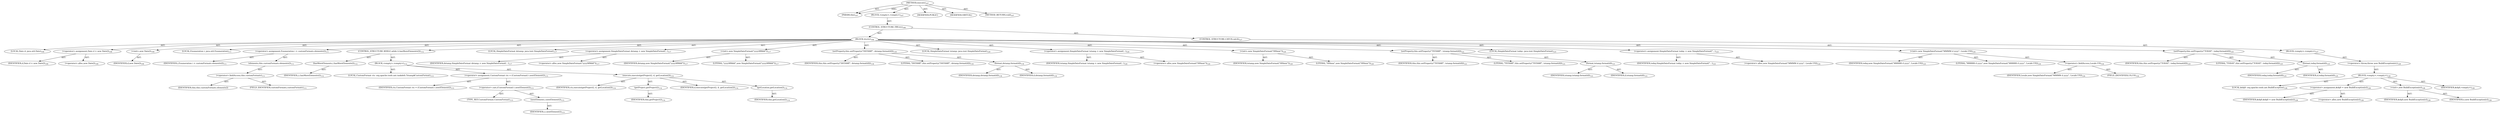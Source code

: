 digraph "execute" {  
"111669149697" [label = <(METHOD,execute)<SUB>107</SUB>> ]
"115964116993" [label = <(PARAM,this)<SUB>107</SUB>> ]
"25769803778" [label = <(BLOCK,&lt;empty&gt;,&lt;empty&gt;)<SUB>107</SUB>> ]
"47244640257" [label = <(CONTROL_STRUCTURE,TRY,try)<SUB>108</SUB>> ]
"25769803779" [label = <(BLOCK,try,try)<SUB>108</SUB>> ]
"94489280512" [label = <(LOCAL,Date d: java.util.Date)<SUB>109</SUB>> ]
"30064771079" [label = <(&lt;operator&gt;.assignment,Date d = new Date())<SUB>109</SUB>> ]
"68719476756" [label = <(IDENTIFIER,d,Date d = new Date())<SUB>109</SUB>> ]
"30064771080" [label = <(&lt;operator&gt;.alloc,new Date())<SUB>109</SUB>> ]
"30064771081" [label = <(&lt;init&gt;,new Date())<SUB>109</SUB>> ]
"68719476757" [label = <(IDENTIFIER,d,new Date())<SUB>109</SUB>> ]
"94489280513" [label = <(LOCAL,Enumeration i: java.util.Enumeration)<SUB>111</SUB>> ]
"30064771082" [label = <(&lt;operator&gt;.assignment,Enumeration i = customFormats.elements())<SUB>111</SUB>> ]
"68719476758" [label = <(IDENTIFIER,i,Enumeration i = customFormats.elements())<SUB>111</SUB>> ]
"30064771083" [label = <(elements,this.customFormats.elements())<SUB>111</SUB>> ]
"30064771084" [label = <(&lt;operator&gt;.fieldAccess,this.customFormats)<SUB>111</SUB>> ]
"68719476759" [label = <(IDENTIFIER,this,this.customFormats.elements())> ]
"55834574851" [label = <(FIELD_IDENTIFIER,customFormats,customFormats)<SUB>111</SUB>> ]
"47244640258" [label = <(CONTROL_STRUCTURE,WHILE,while (i.hasMoreElements()))<SUB>112</SUB>> ]
"30064771085" [label = <(hasMoreElements,i.hasMoreElements())<SUB>112</SUB>> ]
"68719476760" [label = <(IDENTIFIER,i,i.hasMoreElements())<SUB>112</SUB>> ]
"25769803780" [label = <(BLOCK,&lt;empty&gt;,&lt;empty&gt;)<SUB>112</SUB>> ]
"94489280514" [label = <(LOCAL,CustomFormat cts: org.apache.tools.ant.taskdefs.Tstamp$CustomFormat)<SUB>113</SUB>> ]
"30064771086" [label = <(&lt;operator&gt;.assignment,CustomFormat cts = (CustomFormat) i.nextElement())<SUB>113</SUB>> ]
"68719476761" [label = <(IDENTIFIER,cts,CustomFormat cts = (CustomFormat) i.nextElement())<SUB>113</SUB>> ]
"30064771087" [label = <(&lt;operator&gt;.cast,(CustomFormat) i.nextElement())<SUB>113</SUB>> ]
"180388626432" [label = <(TYPE_REF,CustomFormat,CustomFormat)<SUB>113</SUB>> ]
"30064771088" [label = <(nextElement,i.nextElement())<SUB>113</SUB>> ]
"68719476762" [label = <(IDENTIFIER,i,i.nextElement())<SUB>113</SUB>> ]
"30064771089" [label = <(execute,execute(getProject(), d, getLocation()))<SUB>114</SUB>> ]
"68719476763" [label = <(IDENTIFIER,cts,execute(getProject(), d, getLocation()))<SUB>114</SUB>> ]
"30064771090" [label = <(getProject,getProject())<SUB>114</SUB>> ]
"68719476739" [label = <(IDENTIFIER,this,getProject())<SUB>114</SUB>> ]
"68719476764" [label = <(IDENTIFIER,d,execute(getProject(), d, getLocation()))<SUB>114</SUB>> ]
"30064771091" [label = <(getLocation,getLocation())<SUB>114</SUB>> ]
"68719476740" [label = <(IDENTIFIER,this,getLocation())<SUB>114</SUB>> ]
"94489280515" [label = <(LOCAL,SimpleDateFormat dstamp: java.text.SimpleDateFormat)<SUB>117</SUB>> ]
"30064771092" [label = <(&lt;operator&gt;.assignment,SimpleDateFormat dstamp = new SimpleDateFormat(...)<SUB>117</SUB>> ]
"68719476765" [label = <(IDENTIFIER,dstamp,SimpleDateFormat dstamp = new SimpleDateFormat(...)<SUB>117</SUB>> ]
"30064771093" [label = <(&lt;operator&gt;.alloc,new SimpleDateFormat(&quot;yyyyMMdd&quot;))<SUB>117</SUB>> ]
"30064771094" [label = <(&lt;init&gt;,new SimpleDateFormat(&quot;yyyyMMdd&quot;))<SUB>117</SUB>> ]
"68719476766" [label = <(IDENTIFIER,dstamp,new SimpleDateFormat(&quot;yyyyMMdd&quot;))<SUB>117</SUB>> ]
"90194313218" [label = <(LITERAL,&quot;yyyyMMdd&quot;,new SimpleDateFormat(&quot;yyyyMMdd&quot;))<SUB>117</SUB>> ]
"30064771095" [label = <(setProperty,this.setProperty(&quot;DSTAMP&quot;, dstamp.format(d)))<SUB>118</SUB>> ]
"68719476741" [label = <(IDENTIFIER,this,this.setProperty(&quot;DSTAMP&quot;, dstamp.format(d)))<SUB>118</SUB>> ]
"90194313219" [label = <(LITERAL,&quot;DSTAMP&quot;,this.setProperty(&quot;DSTAMP&quot;, dstamp.format(d)))<SUB>118</SUB>> ]
"30064771096" [label = <(format,dstamp.format(d))<SUB>118</SUB>> ]
"68719476767" [label = <(IDENTIFIER,dstamp,dstamp.format(d))<SUB>118</SUB>> ]
"68719476768" [label = <(IDENTIFIER,d,dstamp.format(d))<SUB>118</SUB>> ]
"94489280516" [label = <(LOCAL,SimpleDateFormat tstamp: java.text.SimpleDateFormat)<SUB>120</SUB>> ]
"30064771097" [label = <(&lt;operator&gt;.assignment,SimpleDateFormat tstamp = new SimpleDateFormat(...)<SUB>120</SUB>> ]
"68719476769" [label = <(IDENTIFIER,tstamp,SimpleDateFormat tstamp = new SimpleDateFormat(...)<SUB>120</SUB>> ]
"30064771098" [label = <(&lt;operator&gt;.alloc,new SimpleDateFormat(&quot;HHmm&quot;))<SUB>120</SUB>> ]
"30064771099" [label = <(&lt;init&gt;,new SimpleDateFormat(&quot;HHmm&quot;))<SUB>120</SUB>> ]
"68719476770" [label = <(IDENTIFIER,tstamp,new SimpleDateFormat(&quot;HHmm&quot;))<SUB>120</SUB>> ]
"90194313220" [label = <(LITERAL,&quot;HHmm&quot;,new SimpleDateFormat(&quot;HHmm&quot;))<SUB>120</SUB>> ]
"30064771100" [label = <(setProperty,this.setProperty(&quot;TSTAMP&quot;, tstamp.format(d)))<SUB>121</SUB>> ]
"68719476742" [label = <(IDENTIFIER,this,this.setProperty(&quot;TSTAMP&quot;, tstamp.format(d)))<SUB>121</SUB>> ]
"90194313221" [label = <(LITERAL,&quot;TSTAMP&quot;,this.setProperty(&quot;TSTAMP&quot;, tstamp.format(d)))<SUB>121</SUB>> ]
"30064771101" [label = <(format,tstamp.format(d))<SUB>121</SUB>> ]
"68719476771" [label = <(IDENTIFIER,tstamp,tstamp.format(d))<SUB>121</SUB>> ]
"68719476772" [label = <(IDENTIFIER,d,tstamp.format(d))<SUB>121</SUB>> ]
"94489280517" [label = <(LOCAL,SimpleDateFormat today: java.text.SimpleDateFormat)<SUB>123</SUB>> ]
"30064771102" [label = <(&lt;operator&gt;.assignment,SimpleDateFormat today = new SimpleDateFormat(&quot;...)<SUB>123</SUB>> ]
"68719476773" [label = <(IDENTIFIER,today,SimpleDateFormat today = new SimpleDateFormat(&quot;...)<SUB>123</SUB>> ]
"30064771103" [label = <(&lt;operator&gt;.alloc,new SimpleDateFormat(&quot;MMMM d yyyy&quot;, Locale.US))<SUB>124</SUB>> ]
"30064771104" [label = <(&lt;init&gt;,new SimpleDateFormat(&quot;MMMM d yyyy&quot;, Locale.US))<SUB>124</SUB>> ]
"68719476774" [label = <(IDENTIFIER,today,new SimpleDateFormat(&quot;MMMM d yyyy&quot;, Locale.US))<SUB>123</SUB>> ]
"90194313222" [label = <(LITERAL,&quot;MMMM d yyyy&quot;,new SimpleDateFormat(&quot;MMMM d yyyy&quot;, Locale.US))<SUB>124</SUB>> ]
"30064771105" [label = <(&lt;operator&gt;.fieldAccess,Locale.US)<SUB>124</SUB>> ]
"68719476775" [label = <(IDENTIFIER,Locale,new SimpleDateFormat(&quot;MMMM d yyyy&quot;, Locale.US))<SUB>124</SUB>> ]
"55834574852" [label = <(FIELD_IDENTIFIER,US,US)<SUB>124</SUB>> ]
"30064771106" [label = <(setProperty,this.setProperty(&quot;TODAY&quot;, today.format(d)))<SUB>125</SUB>> ]
"68719476743" [label = <(IDENTIFIER,this,this.setProperty(&quot;TODAY&quot;, today.format(d)))<SUB>125</SUB>> ]
"90194313223" [label = <(LITERAL,&quot;TODAY&quot;,this.setProperty(&quot;TODAY&quot;, today.format(d)))<SUB>125</SUB>> ]
"30064771107" [label = <(format,today.format(d))<SUB>125</SUB>> ]
"68719476776" [label = <(IDENTIFIER,today,today.format(d))<SUB>125</SUB>> ]
"68719476777" [label = <(IDENTIFIER,d,today.format(d))<SUB>125</SUB>> ]
"47244640259" [label = <(CONTROL_STRUCTURE,CATCH,catch)<SUB>127</SUB>> ]
"25769803781" [label = <(BLOCK,&lt;empty&gt;,&lt;empty&gt;)<SUB>127</SUB>> ]
"30064771108" [label = <(&lt;operator&gt;.throw,throw new BuildException(e);)<SUB>128</SUB>> ]
"25769803782" [label = <(BLOCK,&lt;empty&gt;,&lt;empty&gt;)<SUB>128</SUB>> ]
"94489280518" [label = <(LOCAL,$obj0: org.apache.tools.ant.BuildException)<SUB>128</SUB>> ]
"30064771109" [label = <(&lt;operator&gt;.assignment,$obj0 = new BuildException(e))<SUB>128</SUB>> ]
"68719476778" [label = <(IDENTIFIER,$obj0,$obj0 = new BuildException(e))<SUB>128</SUB>> ]
"30064771110" [label = <(&lt;operator&gt;.alloc,new BuildException(e))<SUB>128</SUB>> ]
"30064771111" [label = <(&lt;init&gt;,new BuildException(e))<SUB>128</SUB>> ]
"68719476779" [label = <(IDENTIFIER,$obj0,new BuildException(e))<SUB>128</SUB>> ]
"68719476780" [label = <(IDENTIFIER,e,new BuildException(e))<SUB>128</SUB>> ]
"68719476781" [label = <(IDENTIFIER,$obj0,&lt;empty&gt;)<SUB>128</SUB>> ]
"133143986180" [label = <(MODIFIER,PUBLIC)> ]
"133143986181" [label = <(MODIFIER,VIRTUAL)> ]
"128849018881" [label = <(METHOD_RETURN,void)<SUB>107</SUB>> ]
  "111669149697" -> "115964116993"  [ label = "AST: "] 
  "111669149697" -> "25769803778"  [ label = "AST: "] 
  "111669149697" -> "133143986180"  [ label = "AST: "] 
  "111669149697" -> "133143986181"  [ label = "AST: "] 
  "111669149697" -> "128849018881"  [ label = "AST: "] 
  "25769803778" -> "47244640257"  [ label = "AST: "] 
  "47244640257" -> "25769803779"  [ label = "AST: "] 
  "47244640257" -> "47244640259"  [ label = "AST: "] 
  "25769803779" -> "94489280512"  [ label = "AST: "] 
  "25769803779" -> "30064771079"  [ label = "AST: "] 
  "25769803779" -> "30064771081"  [ label = "AST: "] 
  "25769803779" -> "94489280513"  [ label = "AST: "] 
  "25769803779" -> "30064771082"  [ label = "AST: "] 
  "25769803779" -> "47244640258"  [ label = "AST: "] 
  "25769803779" -> "94489280515"  [ label = "AST: "] 
  "25769803779" -> "30064771092"  [ label = "AST: "] 
  "25769803779" -> "30064771094"  [ label = "AST: "] 
  "25769803779" -> "30064771095"  [ label = "AST: "] 
  "25769803779" -> "94489280516"  [ label = "AST: "] 
  "25769803779" -> "30064771097"  [ label = "AST: "] 
  "25769803779" -> "30064771099"  [ label = "AST: "] 
  "25769803779" -> "30064771100"  [ label = "AST: "] 
  "25769803779" -> "94489280517"  [ label = "AST: "] 
  "25769803779" -> "30064771102"  [ label = "AST: "] 
  "25769803779" -> "30064771104"  [ label = "AST: "] 
  "25769803779" -> "30064771106"  [ label = "AST: "] 
  "30064771079" -> "68719476756"  [ label = "AST: "] 
  "30064771079" -> "30064771080"  [ label = "AST: "] 
  "30064771081" -> "68719476757"  [ label = "AST: "] 
  "30064771082" -> "68719476758"  [ label = "AST: "] 
  "30064771082" -> "30064771083"  [ label = "AST: "] 
  "30064771083" -> "30064771084"  [ label = "AST: "] 
  "30064771084" -> "68719476759"  [ label = "AST: "] 
  "30064771084" -> "55834574851"  [ label = "AST: "] 
  "47244640258" -> "30064771085"  [ label = "AST: "] 
  "47244640258" -> "25769803780"  [ label = "AST: "] 
  "30064771085" -> "68719476760"  [ label = "AST: "] 
  "25769803780" -> "94489280514"  [ label = "AST: "] 
  "25769803780" -> "30064771086"  [ label = "AST: "] 
  "25769803780" -> "30064771089"  [ label = "AST: "] 
  "30064771086" -> "68719476761"  [ label = "AST: "] 
  "30064771086" -> "30064771087"  [ label = "AST: "] 
  "30064771087" -> "180388626432"  [ label = "AST: "] 
  "30064771087" -> "30064771088"  [ label = "AST: "] 
  "30064771088" -> "68719476762"  [ label = "AST: "] 
  "30064771089" -> "68719476763"  [ label = "AST: "] 
  "30064771089" -> "30064771090"  [ label = "AST: "] 
  "30064771089" -> "68719476764"  [ label = "AST: "] 
  "30064771089" -> "30064771091"  [ label = "AST: "] 
  "30064771090" -> "68719476739"  [ label = "AST: "] 
  "30064771091" -> "68719476740"  [ label = "AST: "] 
  "30064771092" -> "68719476765"  [ label = "AST: "] 
  "30064771092" -> "30064771093"  [ label = "AST: "] 
  "30064771094" -> "68719476766"  [ label = "AST: "] 
  "30064771094" -> "90194313218"  [ label = "AST: "] 
  "30064771095" -> "68719476741"  [ label = "AST: "] 
  "30064771095" -> "90194313219"  [ label = "AST: "] 
  "30064771095" -> "30064771096"  [ label = "AST: "] 
  "30064771096" -> "68719476767"  [ label = "AST: "] 
  "30064771096" -> "68719476768"  [ label = "AST: "] 
  "30064771097" -> "68719476769"  [ label = "AST: "] 
  "30064771097" -> "30064771098"  [ label = "AST: "] 
  "30064771099" -> "68719476770"  [ label = "AST: "] 
  "30064771099" -> "90194313220"  [ label = "AST: "] 
  "30064771100" -> "68719476742"  [ label = "AST: "] 
  "30064771100" -> "90194313221"  [ label = "AST: "] 
  "30064771100" -> "30064771101"  [ label = "AST: "] 
  "30064771101" -> "68719476771"  [ label = "AST: "] 
  "30064771101" -> "68719476772"  [ label = "AST: "] 
  "30064771102" -> "68719476773"  [ label = "AST: "] 
  "30064771102" -> "30064771103"  [ label = "AST: "] 
  "30064771104" -> "68719476774"  [ label = "AST: "] 
  "30064771104" -> "90194313222"  [ label = "AST: "] 
  "30064771104" -> "30064771105"  [ label = "AST: "] 
  "30064771105" -> "68719476775"  [ label = "AST: "] 
  "30064771105" -> "55834574852"  [ label = "AST: "] 
  "30064771106" -> "68719476743"  [ label = "AST: "] 
  "30064771106" -> "90194313223"  [ label = "AST: "] 
  "30064771106" -> "30064771107"  [ label = "AST: "] 
  "30064771107" -> "68719476776"  [ label = "AST: "] 
  "30064771107" -> "68719476777"  [ label = "AST: "] 
  "47244640259" -> "25769803781"  [ label = "AST: "] 
  "25769803781" -> "30064771108"  [ label = "AST: "] 
  "30064771108" -> "25769803782"  [ label = "AST: "] 
  "25769803782" -> "94489280518"  [ label = "AST: "] 
  "25769803782" -> "30064771109"  [ label = "AST: "] 
  "25769803782" -> "30064771111"  [ label = "AST: "] 
  "25769803782" -> "68719476781"  [ label = "AST: "] 
  "30064771109" -> "68719476778"  [ label = "AST: "] 
  "30064771109" -> "30064771110"  [ label = "AST: "] 
  "30064771111" -> "68719476779"  [ label = "AST: "] 
  "30064771111" -> "68719476780"  [ label = "AST: "] 
  "111669149697" -> "115964116993"  [ label = "DDG: "] 
}
